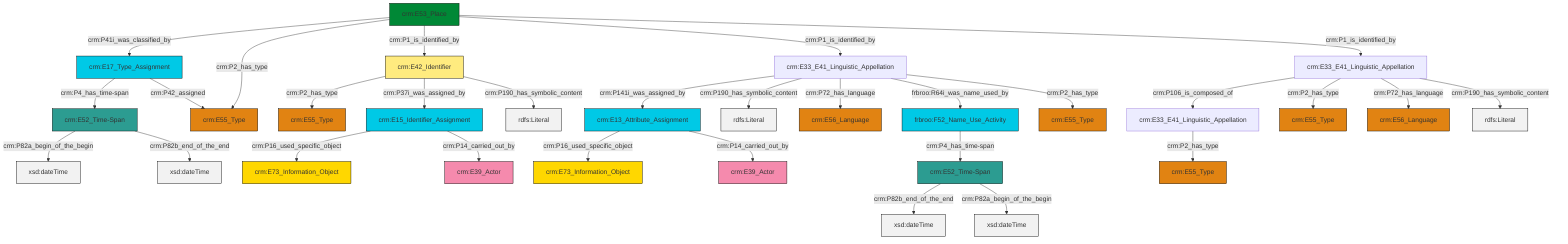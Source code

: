 graph TD
classDef Literal fill:#f2f2f2,stroke:#000000;
classDef CRM_Entity fill:#FFFFFF,stroke:#000000;
classDef Temporal_Entity fill:#00C9E6, stroke:#000000;
classDef Type fill:#E18312, stroke:#000000;
classDef Time-Span fill:#2C9C91, stroke:#000000;
classDef Appellation fill:#FFEB7F, stroke:#000000;
classDef Place fill:#008836, stroke:#000000;
classDef Persistent_Item fill:#B266B2, stroke:#000000;
classDef Conceptual_Object fill:#FFD700, stroke:#000000;
classDef Physical_Thing fill:#D2B48C, stroke:#000000;
classDef Actor fill:#f58aad, stroke:#000000;
classDef PC_Classes fill:#4ce600, stroke:#000000;
classDef Multi fill:#cccccc,stroke:#000000;

0["crm:E17_Type_Assignment"]:::Temporal_Entity -->|crm:P4_has_time-span| 1["crm:E52_Time-Span"]:::Time-Span
7["crm:E42_Identifier"]:::Appellation -->|crm:P2_has_type| 8["crm:E55_Type"]:::Type
5["crm:E33_E41_Linguistic_Appellation"]:::Default -->|crm:P141i_was_assigned_by| 14["crm:E13_Attribute_Assignment"]:::Temporal_Entity
7["crm:E42_Identifier"]:::Appellation -->|crm:P37i_was_assigned_by| 16["crm:E15_Identifier_Assignment"]:::Temporal_Entity
14["crm:E13_Attribute_Assignment"]:::Temporal_Entity -->|crm:P16_used_specific_object| 17["crm:E73_Information_Object"]:::Conceptual_Object
18["crm:E53_Place"]:::Place -->|crm:P41i_was_classified_by| 0["crm:E17_Type_Assignment"]:::Temporal_Entity
16["crm:E15_Identifier_Assignment"]:::Temporal_Entity -->|crm:P16_used_specific_object| 23["crm:E73_Information_Object"]:::Conceptual_Object
2["crm:E33_E41_Linguistic_Appellation"]:::Default -->|crm:P106_is_composed_of| 9["crm:E33_E41_Linguistic_Appellation"]:::Default
5["crm:E33_E41_Linguistic_Appellation"]:::Default -->|crm:P190_has_symbolic_content| 30[rdfs:Literal]:::Literal
14["crm:E13_Attribute_Assignment"]:::Temporal_Entity -->|crm:P14_carried_out_by| 20["crm:E39_Actor"]:::Actor
18["crm:E53_Place"]:::Place -->|crm:P2_has_type| 12["crm:E55_Type"]:::Type
31["crm:E52_Time-Span"]:::Time-Span -->|crm:P82b_end_of_the_end| 32[xsd:dateTime]:::Literal
2["crm:E33_E41_Linguistic_Appellation"]:::Default -->|crm:P2_has_type| 24["crm:E55_Type"]:::Type
33["frbroo:F52_Name_Use_Activity"]:::Temporal_Entity -->|crm:P4_has_time-span| 31["crm:E52_Time-Span"]:::Time-Span
5["crm:E33_E41_Linguistic_Appellation"]:::Default -->|crm:P72_has_language| 34["crm:E56_Language"]:::Type
31["crm:E52_Time-Span"]:::Time-Span -->|crm:P82a_begin_of_the_begin| 36[xsd:dateTime]:::Literal
18["crm:E53_Place"]:::Place -->|crm:P1_is_identified_by| 7["crm:E42_Identifier"]:::Appellation
1["crm:E52_Time-Span"]:::Time-Span -->|crm:P82a_begin_of_the_begin| 38[xsd:dateTime]:::Literal
5["crm:E33_E41_Linguistic_Appellation"]:::Default -->|frbroo:R64i_was_name_used_by| 33["frbroo:F52_Name_Use_Activity"]:::Temporal_Entity
0["crm:E17_Type_Assignment"]:::Temporal_Entity -->|crm:P42_assigned| 12["crm:E55_Type"]:::Type
18["crm:E53_Place"]:::Place -->|crm:P1_is_identified_by| 5["crm:E33_E41_Linguistic_Appellation"]:::Default
5["crm:E33_E41_Linguistic_Appellation"]:::Default -->|crm:P2_has_type| 42["crm:E55_Type"]:::Type
9["crm:E33_E41_Linguistic_Appellation"]:::Default -->|crm:P2_has_type| 27["crm:E55_Type"]:::Type
2["crm:E33_E41_Linguistic_Appellation"]:::Default -->|crm:P72_has_language| 47["crm:E56_Language"]:::Type
2["crm:E33_E41_Linguistic_Appellation"]:::Default -->|crm:P190_has_symbolic_content| 49[rdfs:Literal]:::Literal
1["crm:E52_Time-Span"]:::Time-Span -->|crm:P82b_end_of_the_end| 50[xsd:dateTime]:::Literal
18["crm:E53_Place"]:::Place -->|crm:P1_is_identified_by| 2["crm:E33_E41_Linguistic_Appellation"]:::Default
7["crm:E42_Identifier"]:::Appellation -->|crm:P190_has_symbolic_content| 52[rdfs:Literal]:::Literal
16["crm:E15_Identifier_Assignment"]:::Temporal_Entity -->|crm:P14_carried_out_by| 39["crm:E39_Actor"]:::Actor